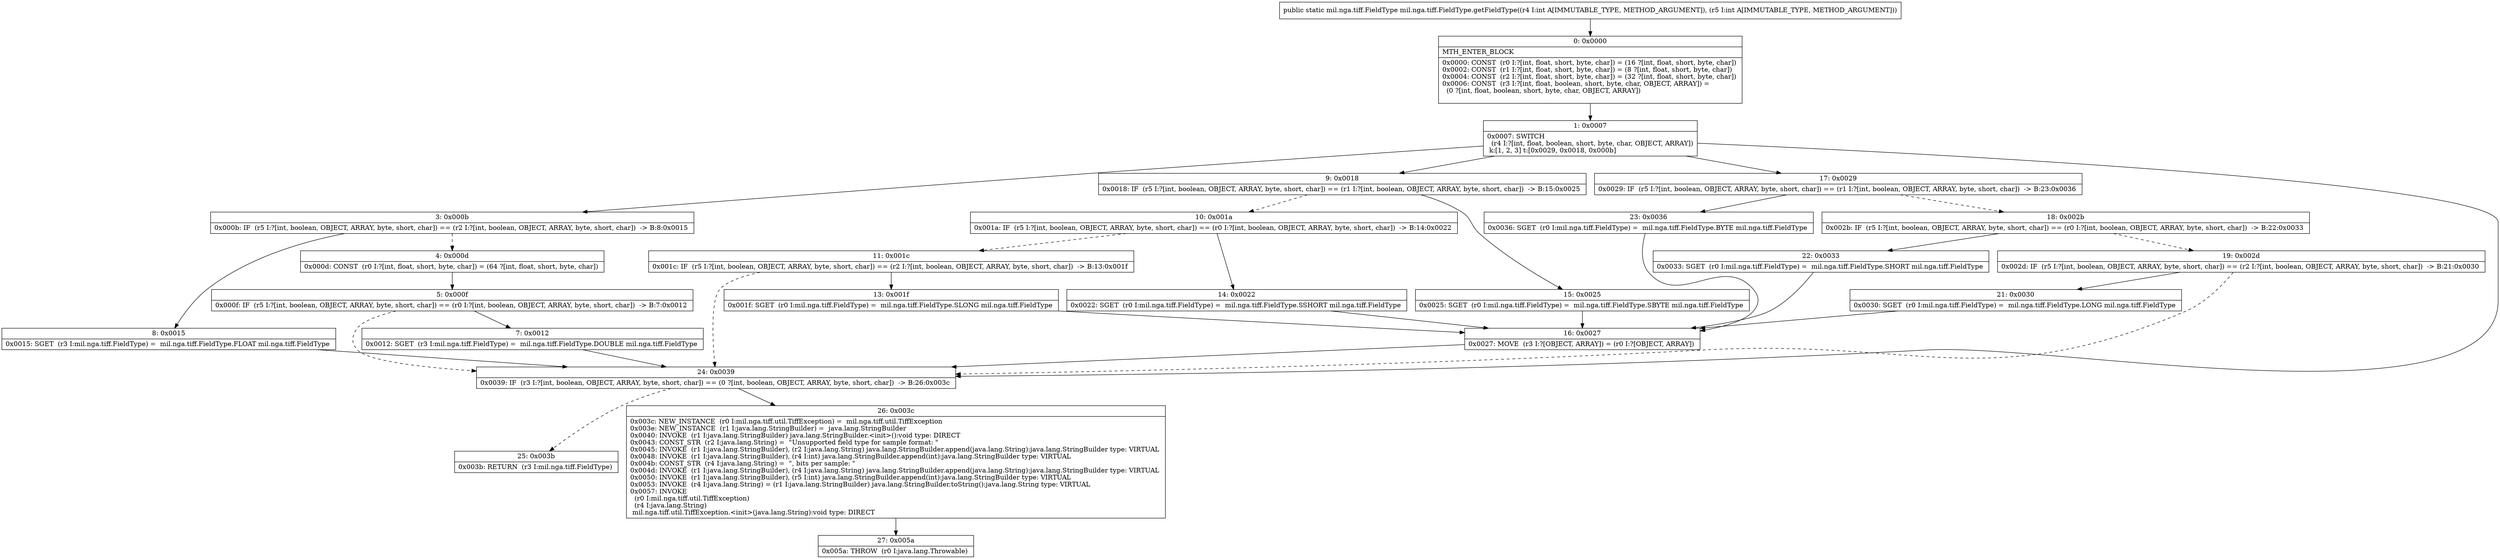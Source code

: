 digraph "CFG formil.nga.tiff.FieldType.getFieldType(II)Lmil\/nga\/tiff\/FieldType;" {
Node_0 [shape=record,label="{0\:\ 0x0000|MTH_ENTER_BLOCK\l|0x0000: CONST  (r0 I:?[int, float, short, byte, char]) = (16 ?[int, float, short, byte, char]) \l0x0002: CONST  (r1 I:?[int, float, short, byte, char]) = (8 ?[int, float, short, byte, char]) \l0x0004: CONST  (r2 I:?[int, float, short, byte, char]) = (32 ?[int, float, short, byte, char]) \l0x0006: CONST  (r3 I:?[int, float, boolean, short, byte, char, OBJECT, ARRAY]) = \l  (0 ?[int, float, boolean, short, byte, char, OBJECT, ARRAY])\l \l}"];
Node_1 [shape=record,label="{1\:\ 0x0007|0x0007: SWITCH  \l  (r4 I:?[int, float, boolean, short, byte, char, OBJECT, ARRAY])\l k:[1, 2, 3] t:[0x0029, 0x0018, 0x000b] \l}"];
Node_3 [shape=record,label="{3\:\ 0x000b|0x000b: IF  (r5 I:?[int, boolean, OBJECT, ARRAY, byte, short, char]) == (r2 I:?[int, boolean, OBJECT, ARRAY, byte, short, char])  \-\> B:8:0x0015 \l}"];
Node_4 [shape=record,label="{4\:\ 0x000d|0x000d: CONST  (r0 I:?[int, float, short, byte, char]) = (64 ?[int, float, short, byte, char]) \l}"];
Node_5 [shape=record,label="{5\:\ 0x000f|0x000f: IF  (r5 I:?[int, boolean, OBJECT, ARRAY, byte, short, char]) == (r0 I:?[int, boolean, OBJECT, ARRAY, byte, short, char])  \-\> B:7:0x0012 \l}"];
Node_7 [shape=record,label="{7\:\ 0x0012|0x0012: SGET  (r3 I:mil.nga.tiff.FieldType) =  mil.nga.tiff.FieldType.DOUBLE mil.nga.tiff.FieldType \l}"];
Node_8 [shape=record,label="{8\:\ 0x0015|0x0015: SGET  (r3 I:mil.nga.tiff.FieldType) =  mil.nga.tiff.FieldType.FLOAT mil.nga.tiff.FieldType \l}"];
Node_9 [shape=record,label="{9\:\ 0x0018|0x0018: IF  (r5 I:?[int, boolean, OBJECT, ARRAY, byte, short, char]) == (r1 I:?[int, boolean, OBJECT, ARRAY, byte, short, char])  \-\> B:15:0x0025 \l}"];
Node_10 [shape=record,label="{10\:\ 0x001a|0x001a: IF  (r5 I:?[int, boolean, OBJECT, ARRAY, byte, short, char]) == (r0 I:?[int, boolean, OBJECT, ARRAY, byte, short, char])  \-\> B:14:0x0022 \l}"];
Node_11 [shape=record,label="{11\:\ 0x001c|0x001c: IF  (r5 I:?[int, boolean, OBJECT, ARRAY, byte, short, char]) == (r2 I:?[int, boolean, OBJECT, ARRAY, byte, short, char])  \-\> B:13:0x001f \l}"];
Node_13 [shape=record,label="{13\:\ 0x001f|0x001f: SGET  (r0 I:mil.nga.tiff.FieldType) =  mil.nga.tiff.FieldType.SLONG mil.nga.tiff.FieldType \l}"];
Node_14 [shape=record,label="{14\:\ 0x0022|0x0022: SGET  (r0 I:mil.nga.tiff.FieldType) =  mil.nga.tiff.FieldType.SSHORT mil.nga.tiff.FieldType \l}"];
Node_15 [shape=record,label="{15\:\ 0x0025|0x0025: SGET  (r0 I:mil.nga.tiff.FieldType) =  mil.nga.tiff.FieldType.SBYTE mil.nga.tiff.FieldType \l}"];
Node_16 [shape=record,label="{16\:\ 0x0027|0x0027: MOVE  (r3 I:?[OBJECT, ARRAY]) = (r0 I:?[OBJECT, ARRAY]) \l}"];
Node_17 [shape=record,label="{17\:\ 0x0029|0x0029: IF  (r5 I:?[int, boolean, OBJECT, ARRAY, byte, short, char]) == (r1 I:?[int, boolean, OBJECT, ARRAY, byte, short, char])  \-\> B:23:0x0036 \l}"];
Node_18 [shape=record,label="{18\:\ 0x002b|0x002b: IF  (r5 I:?[int, boolean, OBJECT, ARRAY, byte, short, char]) == (r0 I:?[int, boolean, OBJECT, ARRAY, byte, short, char])  \-\> B:22:0x0033 \l}"];
Node_19 [shape=record,label="{19\:\ 0x002d|0x002d: IF  (r5 I:?[int, boolean, OBJECT, ARRAY, byte, short, char]) == (r2 I:?[int, boolean, OBJECT, ARRAY, byte, short, char])  \-\> B:21:0x0030 \l}"];
Node_21 [shape=record,label="{21\:\ 0x0030|0x0030: SGET  (r0 I:mil.nga.tiff.FieldType) =  mil.nga.tiff.FieldType.LONG mil.nga.tiff.FieldType \l}"];
Node_22 [shape=record,label="{22\:\ 0x0033|0x0033: SGET  (r0 I:mil.nga.tiff.FieldType) =  mil.nga.tiff.FieldType.SHORT mil.nga.tiff.FieldType \l}"];
Node_23 [shape=record,label="{23\:\ 0x0036|0x0036: SGET  (r0 I:mil.nga.tiff.FieldType) =  mil.nga.tiff.FieldType.BYTE mil.nga.tiff.FieldType \l}"];
Node_24 [shape=record,label="{24\:\ 0x0039|0x0039: IF  (r3 I:?[int, boolean, OBJECT, ARRAY, byte, short, char]) == (0 ?[int, boolean, OBJECT, ARRAY, byte, short, char])  \-\> B:26:0x003c \l}"];
Node_25 [shape=record,label="{25\:\ 0x003b|0x003b: RETURN  (r3 I:mil.nga.tiff.FieldType) \l}"];
Node_26 [shape=record,label="{26\:\ 0x003c|0x003c: NEW_INSTANCE  (r0 I:mil.nga.tiff.util.TiffException) =  mil.nga.tiff.util.TiffException \l0x003e: NEW_INSTANCE  (r1 I:java.lang.StringBuilder) =  java.lang.StringBuilder \l0x0040: INVOKE  (r1 I:java.lang.StringBuilder) java.lang.StringBuilder.\<init\>():void type: DIRECT \l0x0043: CONST_STR  (r2 I:java.lang.String) =  \"Unsupported field type for sample format: \" \l0x0045: INVOKE  (r1 I:java.lang.StringBuilder), (r2 I:java.lang.String) java.lang.StringBuilder.append(java.lang.String):java.lang.StringBuilder type: VIRTUAL \l0x0048: INVOKE  (r1 I:java.lang.StringBuilder), (r4 I:int) java.lang.StringBuilder.append(int):java.lang.StringBuilder type: VIRTUAL \l0x004b: CONST_STR  (r4 I:java.lang.String) =  \", bits per sample: \" \l0x004d: INVOKE  (r1 I:java.lang.StringBuilder), (r4 I:java.lang.String) java.lang.StringBuilder.append(java.lang.String):java.lang.StringBuilder type: VIRTUAL \l0x0050: INVOKE  (r1 I:java.lang.StringBuilder), (r5 I:int) java.lang.StringBuilder.append(int):java.lang.StringBuilder type: VIRTUAL \l0x0053: INVOKE  (r4 I:java.lang.String) = (r1 I:java.lang.StringBuilder) java.lang.StringBuilder.toString():java.lang.String type: VIRTUAL \l0x0057: INVOKE  \l  (r0 I:mil.nga.tiff.util.TiffException)\l  (r4 I:java.lang.String)\l mil.nga.tiff.util.TiffException.\<init\>(java.lang.String):void type: DIRECT \l}"];
Node_27 [shape=record,label="{27\:\ 0x005a|0x005a: THROW  (r0 I:java.lang.Throwable) \l}"];
MethodNode[shape=record,label="{public static mil.nga.tiff.FieldType mil.nga.tiff.FieldType.getFieldType((r4 I:int A[IMMUTABLE_TYPE, METHOD_ARGUMENT]), (r5 I:int A[IMMUTABLE_TYPE, METHOD_ARGUMENT])) }"];
MethodNode -> Node_0;
Node_0 -> Node_1;
Node_1 -> Node_3;
Node_1 -> Node_9;
Node_1 -> Node_17;
Node_1 -> Node_24;
Node_3 -> Node_4[style=dashed];
Node_3 -> Node_8;
Node_4 -> Node_5;
Node_5 -> Node_7;
Node_5 -> Node_24[style=dashed];
Node_7 -> Node_24;
Node_8 -> Node_24;
Node_9 -> Node_10[style=dashed];
Node_9 -> Node_15;
Node_10 -> Node_11[style=dashed];
Node_10 -> Node_14;
Node_11 -> Node_13;
Node_11 -> Node_24[style=dashed];
Node_13 -> Node_16;
Node_14 -> Node_16;
Node_15 -> Node_16;
Node_16 -> Node_24;
Node_17 -> Node_18[style=dashed];
Node_17 -> Node_23;
Node_18 -> Node_19[style=dashed];
Node_18 -> Node_22;
Node_19 -> Node_21;
Node_19 -> Node_24[style=dashed];
Node_21 -> Node_16;
Node_22 -> Node_16;
Node_23 -> Node_16;
Node_24 -> Node_25[style=dashed];
Node_24 -> Node_26;
Node_26 -> Node_27;
}

